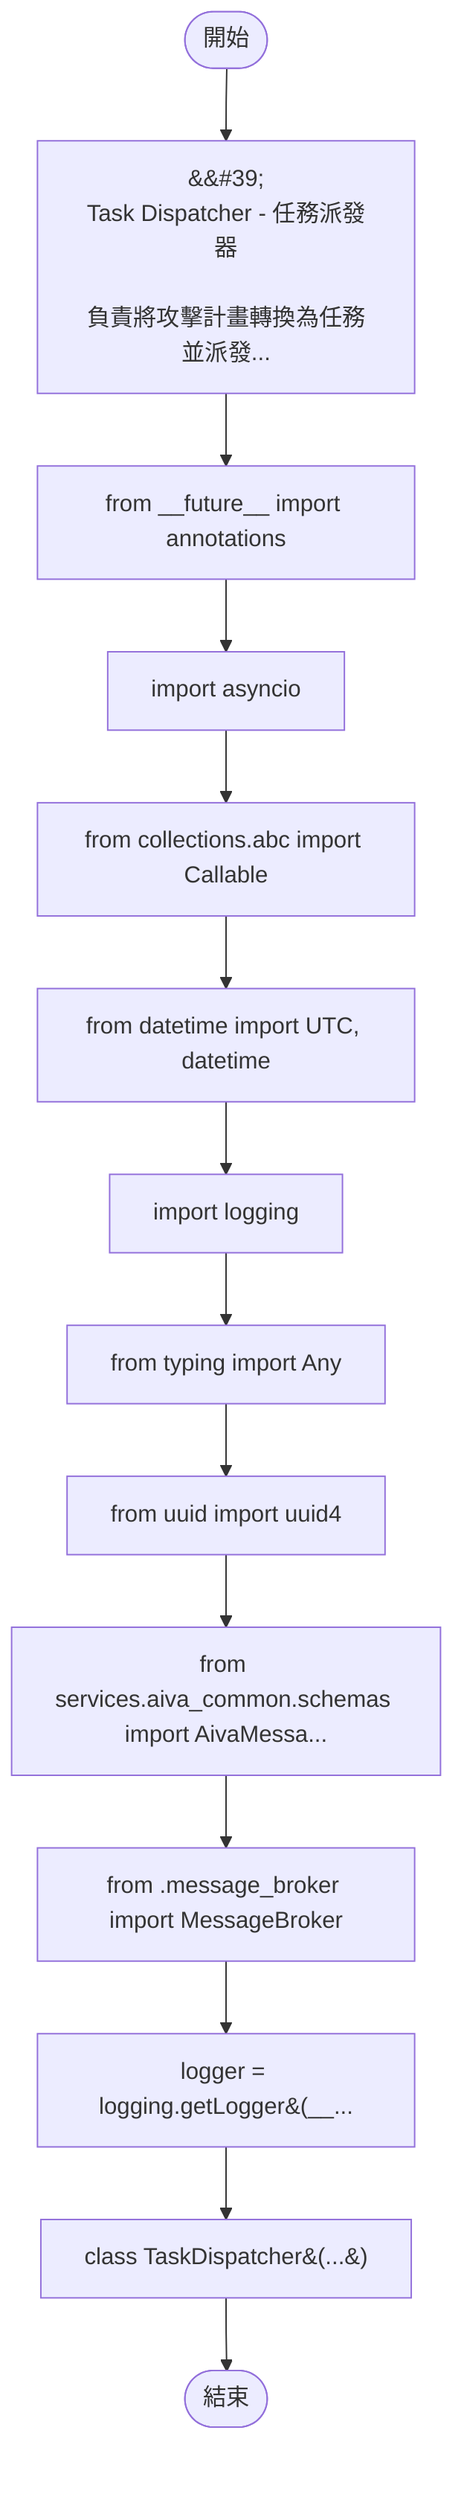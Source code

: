 flowchart TB
    n1([開始])
    n2([結束])
    n3[&amp;&#35;39;\nTask Dispatcher - 任務派發器\n\n負責將攻擊計畫轉換為任務並派發...]
    n4[from __future__ import annotations]
    n5[import asyncio]
    n6[from collections.abc import Callable]
    n7[from datetime import UTC, datetime]
    n8[import logging]
    n9[from typing import Any]
    n10[from uuid import uuid4]
    n11[from services.aiva_common.schemas import AivaMessa...]
    n12[from .message_broker import MessageBroker]
    n13[logger = logging.getLogger&#40;__...]
    n14[class TaskDispatcher&#40;...&#41;]
    n1 --> n3
    n3 --> n4
    n4 --> n5
    n5 --> n6
    n6 --> n7
    n7 --> n8
    n8 --> n9
    n9 --> n10
    n10 --> n11
    n11 --> n12
    n12 --> n13
    n13 --> n14
    n14 --> n2